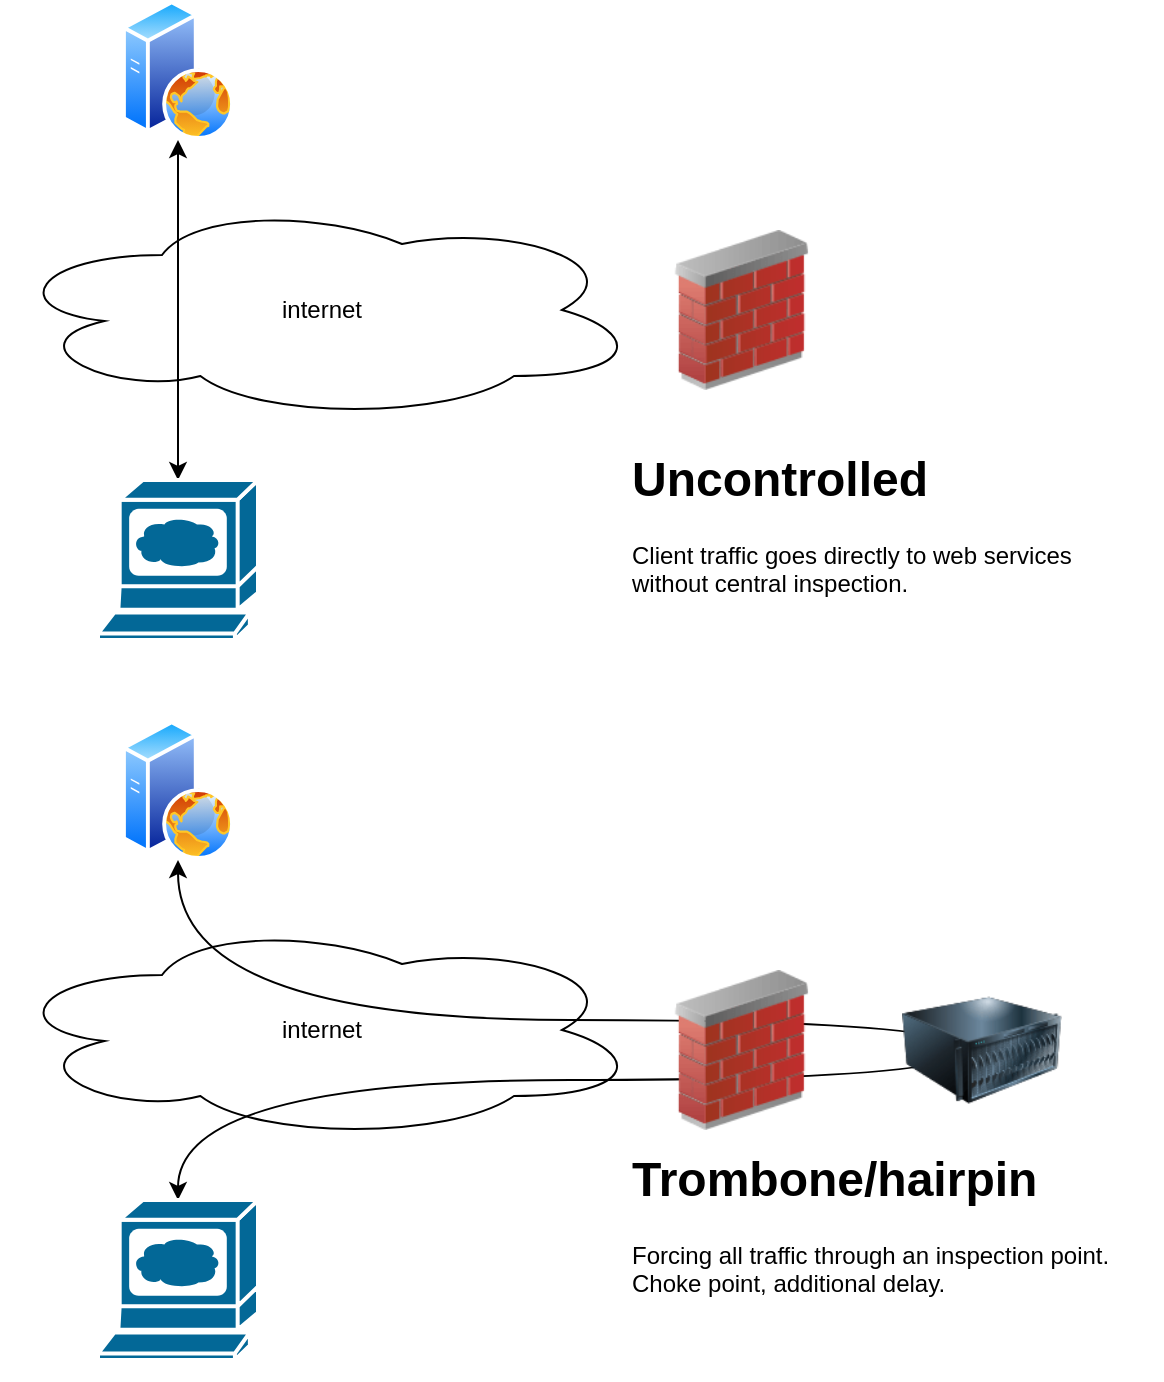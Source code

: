 <mxfile>
    <diagram id="Se47Pam_fQ8aLg2ArkG_" name="Page-1">
        <mxGraphModel dx="2334" dy="839" grid="1" gridSize="10" guides="1" tooltips="1" connect="1" arrows="1" fold="1" page="1" pageScale="1" pageWidth="827" pageHeight="1169" math="0" shadow="0">
            <root>
                <mxCell id="0"/>
                <mxCell id="1" parent="0"/>
                <mxCell id="15" value="internet" style="ellipse;shape=cloud;whiteSpace=wrap;html=1;fontSize=12;" vertex="1" parent="1">
                    <mxGeometry x="50" y="200" width="320" height="110" as="geometry"/>
                </mxCell>
                <mxCell id="34" value="internet" style="ellipse;shape=cloud;whiteSpace=wrap;html=1;fontSize=12;" vertex="1" parent="1">
                    <mxGeometry x="50" y="560" width="320" height="110" as="geometry"/>
                </mxCell>
                <mxCell id="2" value="" style="aspect=fixed;perimeter=ellipsePerimeter;html=1;align=center;shadow=0;dashed=0;spacingTop=3;image;image=img/lib/active_directory/web_server.svg;fontSize=12;" vertex="1" parent="1">
                    <mxGeometry x="110" y="100" width="56" height="70" as="geometry"/>
                </mxCell>
                <mxCell id="13" value="" style="endArrow=classic;startArrow=classic;html=1;exitX=0.5;exitY=1;exitDx=0;exitDy=0;entryX=0.5;entryY=0;entryDx=0;entryDy=0;entryPerimeter=0;" edge="1" parent="1" target="14" source="2">
                    <mxGeometry width="50" height="50" relative="1" as="geometry">
                        <mxPoint x="150" y="180" as="sourcePoint"/>
                        <mxPoint x="138" y="400" as="targetPoint"/>
                    </mxGeometry>
                </mxCell>
                <mxCell id="14" value="" style="shape=mxgraph.cisco.computers_and_peripherals.web_browser;html=1;pointerEvents=1;dashed=0;fillColor=#036897;strokeColor=#ffffff;strokeWidth=2;verticalLabelPosition=bottom;verticalAlign=top;align=center;outlineConnect=0;" vertex="1" parent="1">
                    <mxGeometry x="98" y="340" width="80" height="80" as="geometry"/>
                </mxCell>
                <mxCell id="16" value="" style="image;html=1;image=img/lib/clip_art/networking/Firewall_02_128x128.png" vertex="1" parent="1">
                    <mxGeometry x="380" y="215.0" width="80" height="80" as="geometry"/>
                </mxCell>
                <mxCell id="31" value="" style="aspect=fixed;perimeter=ellipsePerimeter;html=1;align=center;shadow=0;dashed=0;spacingTop=3;image;image=img/lib/active_directory/web_server.svg;fontSize=12;" vertex="1" parent="1">
                    <mxGeometry x="110" y="460" width="56" height="70" as="geometry"/>
                </mxCell>
                <mxCell id="32" value="" style="endArrow=classic;startArrow=classic;html=1;exitX=0.5;exitY=1;exitDx=0;exitDy=0;entryX=0.5;entryY=0;entryDx=0;entryDy=0;entryPerimeter=0;edgeStyle=orthogonalEdgeStyle;elbow=vertical;curved=1;" edge="1" parent="1" source="31" target="33">
                    <mxGeometry width="50" height="50" relative="1" as="geometry">
                        <mxPoint x="150" y="540" as="sourcePoint"/>
                        <mxPoint x="138" y="760" as="targetPoint"/>
                        <Array as="points">
                            <mxPoint x="138" y="610"/>
                            <mxPoint x="530" y="610"/>
                            <mxPoint x="530" y="640"/>
                            <mxPoint x="138" y="640"/>
                        </Array>
                    </mxGeometry>
                </mxCell>
                <mxCell id="33" value="" style="shape=mxgraph.cisco.computers_and_peripherals.web_browser;html=1;pointerEvents=1;dashed=0;fillColor=#036897;strokeColor=#ffffff;strokeWidth=2;verticalLabelPosition=bottom;verticalAlign=top;align=center;outlineConnect=0;" vertex="1" parent="1">
                    <mxGeometry x="98" y="700" width="80" height="80" as="geometry"/>
                </mxCell>
                <mxCell id="35" value="" style="image;html=1;image=img/lib/clip_art/networking/Firewall_02_128x128.png" vertex="1" parent="1">
                    <mxGeometry x="380" y="585" width="80" height="80" as="geometry"/>
                </mxCell>
                <mxCell id="36" value="" style="image;html=1;image=img/lib/clip_art/computers/Server_128x128.png" vertex="1" parent="1">
                    <mxGeometry x="500" y="585" width="80" height="80" as="geometry"/>
                </mxCell>
                <mxCell id="37" value="&lt;h1&gt;Uncontrolled&lt;/h1&gt;&lt;p&gt;Client traffic goes directly to web services without central inspection.&lt;/p&gt;" style="text;html=1;strokeColor=none;fillColor=none;spacing=5;spacingTop=-20;whiteSpace=wrap;overflow=hidden;rounded=0;" vertex="1" parent="1">
                    <mxGeometry x="360" y="320" width="240" height="120" as="geometry"/>
                </mxCell>
                <mxCell id="38" value="&lt;h1&gt;Trombone/hairpin&lt;/h1&gt;&lt;p&gt;Forcing all traffic through an inspection point. Choke point, additional delay.&lt;/p&gt;" style="text;html=1;strokeColor=none;fillColor=none;spacing=5;spacingTop=-20;whiteSpace=wrap;overflow=hidden;rounded=0;" vertex="1" parent="1">
                    <mxGeometry x="360" y="670" width="270" height="120" as="geometry"/>
                </mxCell>
            </root>
        </mxGraphModel>
    </diagram>
</mxfile>
